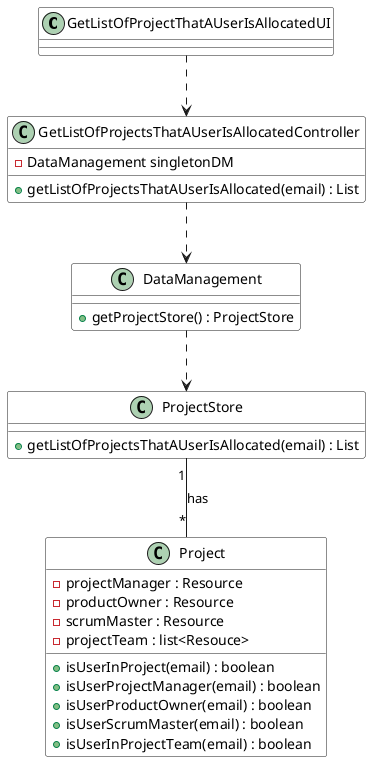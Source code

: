 @startuml
class GetListOfProjectThatAUserIsAllocatedUI #FFFFFF
class GetListOfProjectsThatAUserIsAllocatedController #FFFFFF {
	-DataManagement singletonDM
	+getListOfProjectsThatAUserIsAllocated(email) : List
}


class ProjectStore #FFFFFF {
	+getListOfProjectsThatAUserIsAllocated(email) : List
}

class DataManagement #FFFFFF {
	+getProjectStore() : ProjectStore
}

class Project #FFFFFF {
	-projectManager : Resource
	-productOwner : Resource
	-scrumMaster : Resource
	-projectTeam : list<Resouce>
	+isUserInProject(email) : boolean
	+isUserProjectManager(email) : boolean
	+isUserProductOwner(email) : boolean
	+isUserScrumMaster(email) : boolean
	+isUserInProjectTeam(email) : boolean
}


GetListOfProjectThatAUserIsAllocatedUI ..> GetListOfProjectsThatAUserIsAllocatedController


ProjectStore "1" -- "*" Project : has

GetListOfProjectsThatAUserIsAllocatedController ..> DataManagement
DataManagement ..> ProjectStore
@enduml